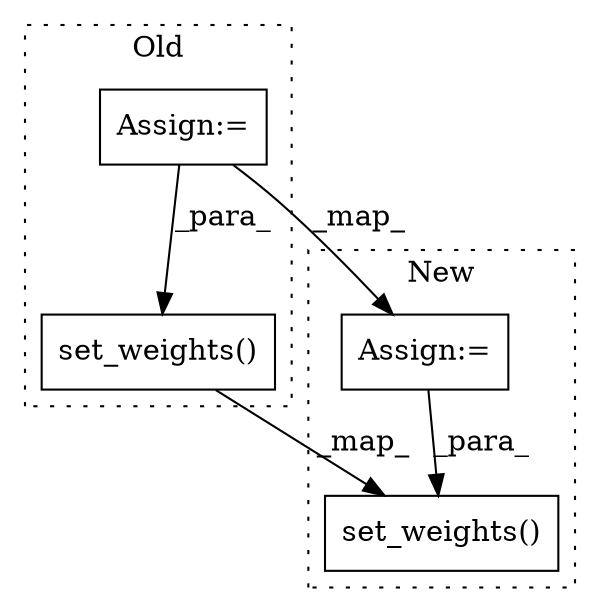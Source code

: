 digraph G {
subgraph cluster0 {
1 [label="set_weights()" a="75" s="10461,10491" l="23,1" shape="box"];
4 [label="Assign:=" a="68" s="10399" l="3" shape="box"];
label = "Old";
style="dotted";
}
subgraph cluster1 {
2 [label="set_weights()" a="75" s="9843,9873" l="23,1" shape="box"];
3 [label="Assign:=" a="68" s="9789" l="3" shape="box"];
label = "New";
style="dotted";
}
1 -> 2 [label="_map_"];
3 -> 2 [label="_para_"];
4 -> 3 [label="_map_"];
4 -> 1 [label="_para_"];
}